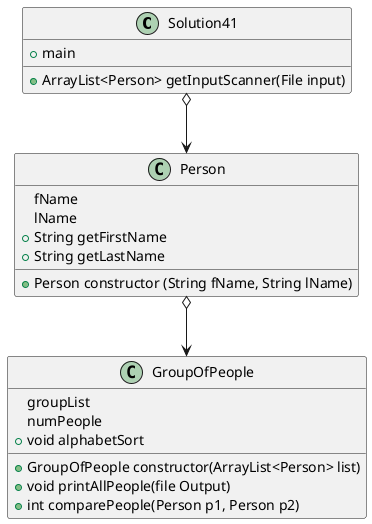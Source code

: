 @startuml
'https://plantuml.com/sequence-diagram

class Solution41 {
    + main
    + ArrayList<Person> getInputScanner(File input)
}

class Person{
    + Person constructor (String fName, String lName)
        fName
        lName
    + String getFirstName
    + String getLastName
}

class GroupOfPeople{
    + GroupOfPeople constructor(ArrayList<Person> list)
        groupList
        numPeople
    + void printAllPeople(file Output)
    + int comparePeople(Person p1, Person p2)
    + void alphabetSort
}

Solution41 o--> Person
Person o--> GroupOfPeople

@enduml